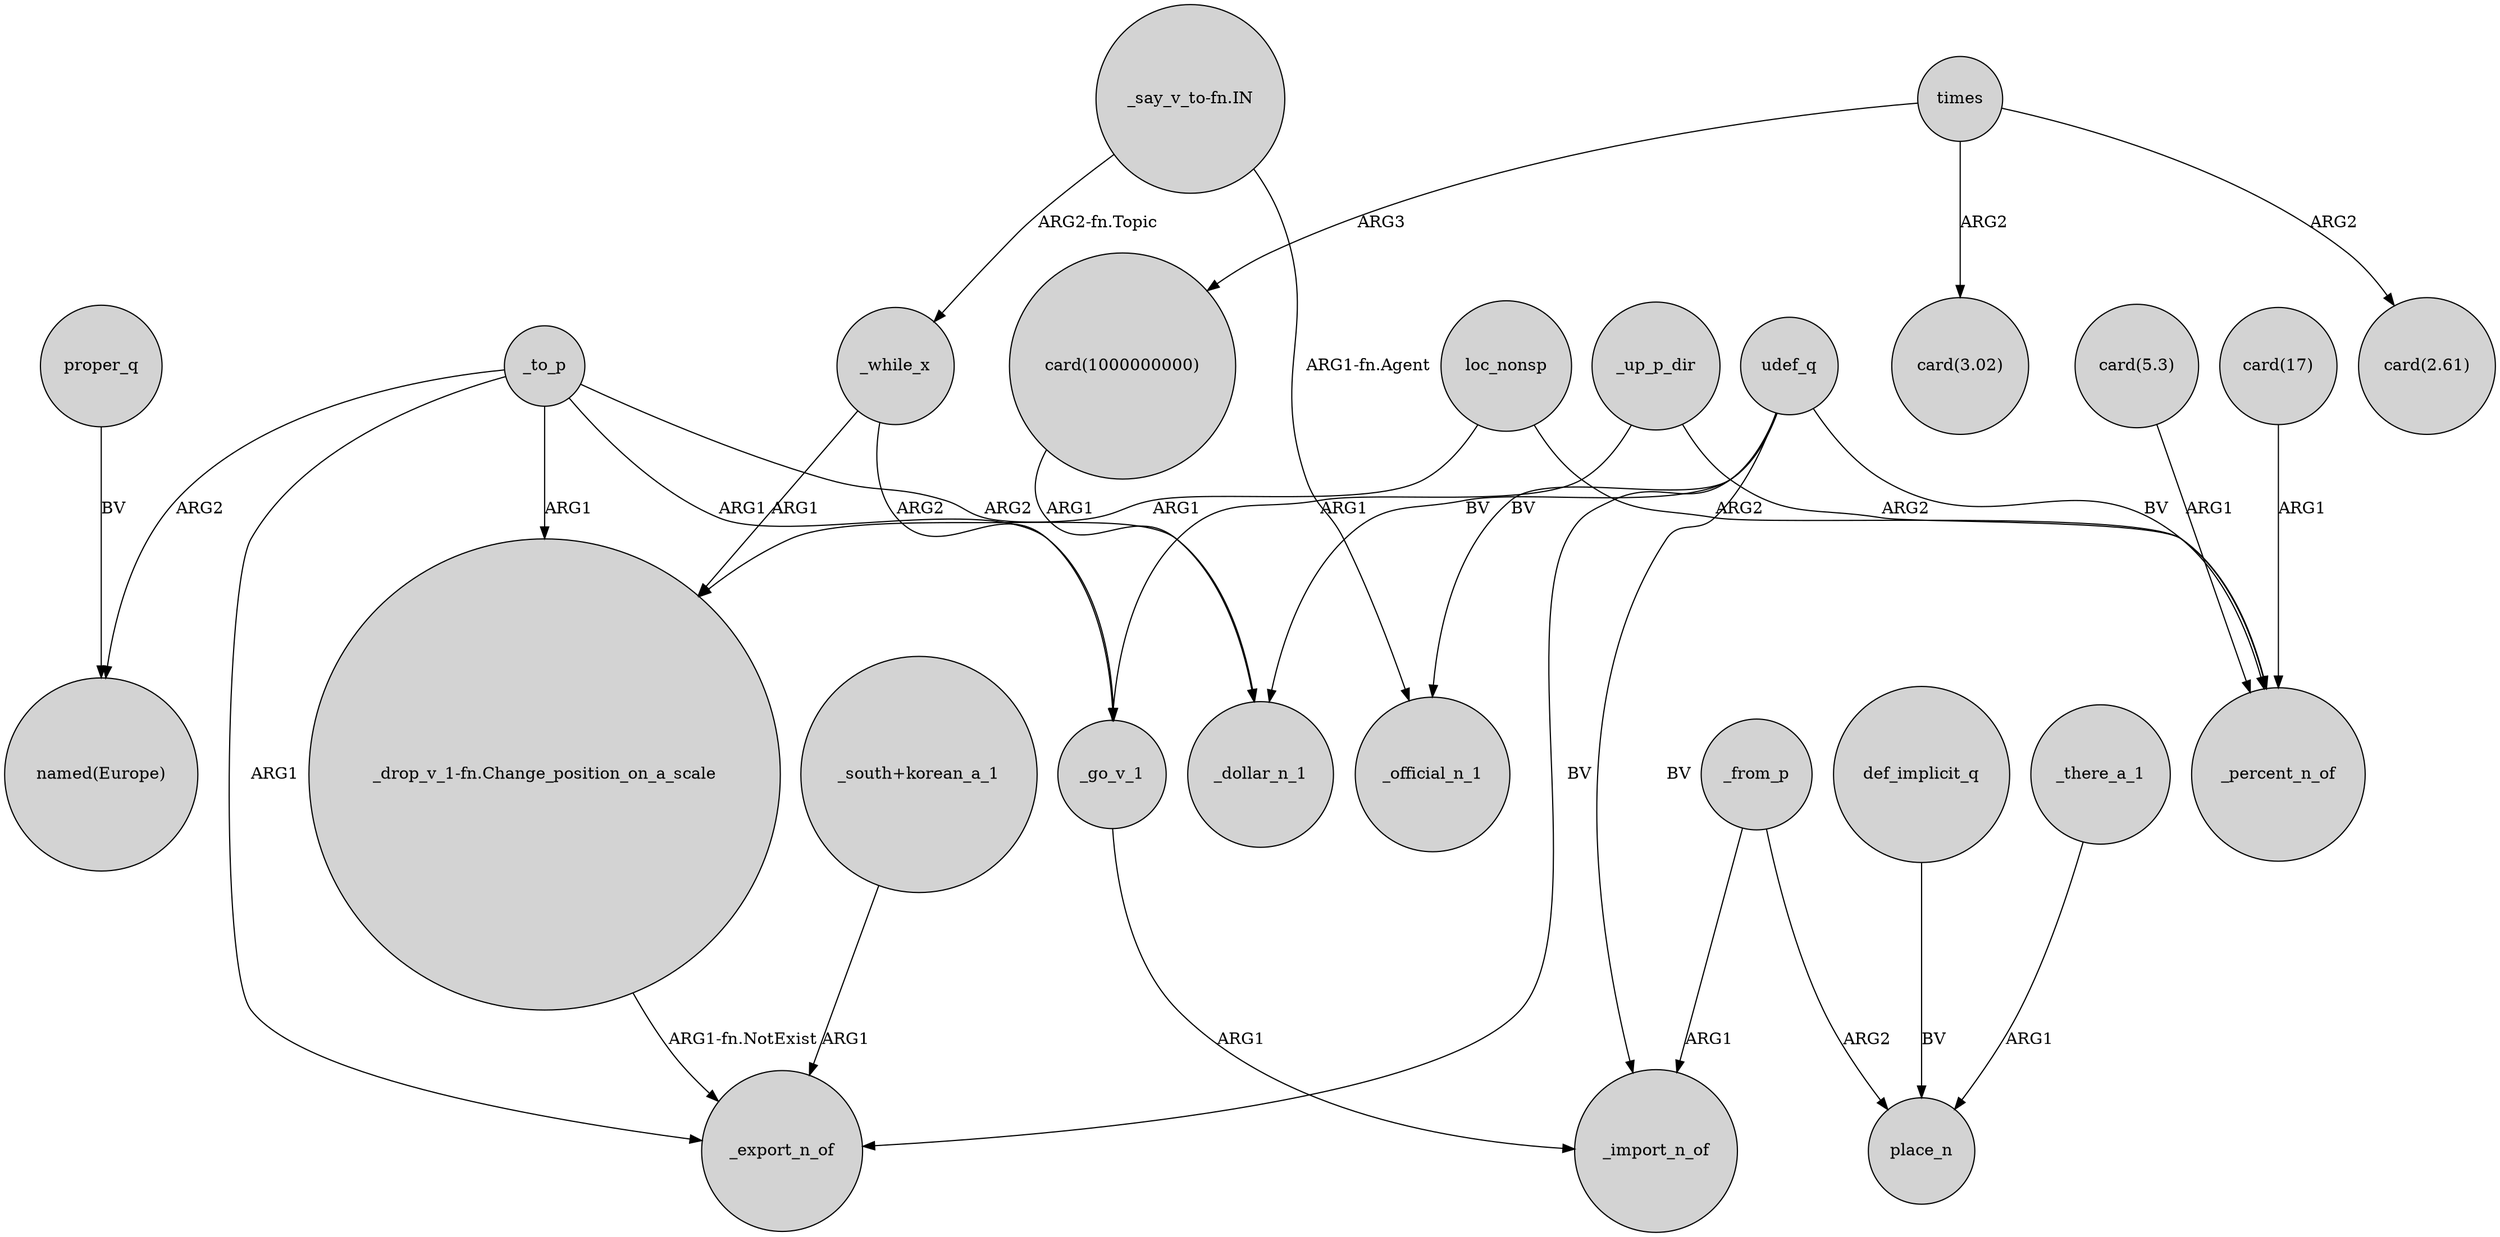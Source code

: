 digraph {
	node [shape=circle style=filled]
	_to_p -> _export_n_of [label=ARG1]
	_to_p -> _dollar_n_1 [label=ARG2]
	times -> "card(3.02)" [label=ARG2]
	_while_x -> "_drop_v_1-fn.Change_position_on_a_scale" [label=ARG1]
	_go_v_1 -> _import_n_of [label=ARG1]
	"_say_v_to-fn.IN" -> _official_n_1 [label="ARG1-fn.Agent"]
	_while_x -> _go_v_1 [label=ARG2]
	_up_p_dir -> _percent_n_of [label=ARG2]
	"_drop_v_1-fn.Change_position_on_a_scale" -> _export_n_of [label="ARG1-fn.NotExist"]
	_from_p -> place_n [label=ARG2]
	def_implicit_q -> place_n [label=BV]
	"card(17)" -> _percent_n_of [label=ARG1]
	_from_p -> _import_n_of [label=ARG1]
	loc_nonsp -> "_drop_v_1-fn.Change_position_on_a_scale" [label=ARG1]
	"card(5.3)" -> _percent_n_of [label=ARG1]
	times -> "card(1000000000)" [label=ARG3]
	"_say_v_to-fn.IN" -> _while_x [label="ARG2-fn.Topic"]
	_to_p -> "_drop_v_1-fn.Change_position_on_a_scale" [label=ARG1]
	udef_q -> _official_n_1 [label=BV]
	loc_nonsp -> _percent_n_of [label=ARG2]
	proper_q -> "named(Europe)" [label=BV]
	_to_p -> _go_v_1 [label=ARG1]
	_up_p_dir -> _go_v_1 [label=ARG1]
	udef_q -> _export_n_of [label=BV]
	udef_q -> _import_n_of [label=BV]
	udef_q -> _percent_n_of [label=BV]
	"card(1000000000)" -> _dollar_n_1 [label=ARG1]
	times -> "card(2.61)" [label=ARG2]
	_there_a_1 -> place_n [label=ARG1]
	udef_q -> _dollar_n_1 [label=BV]
	_to_p -> "named(Europe)" [label=ARG2]
	"_south+korean_a_1" -> _export_n_of [label=ARG1]
}
